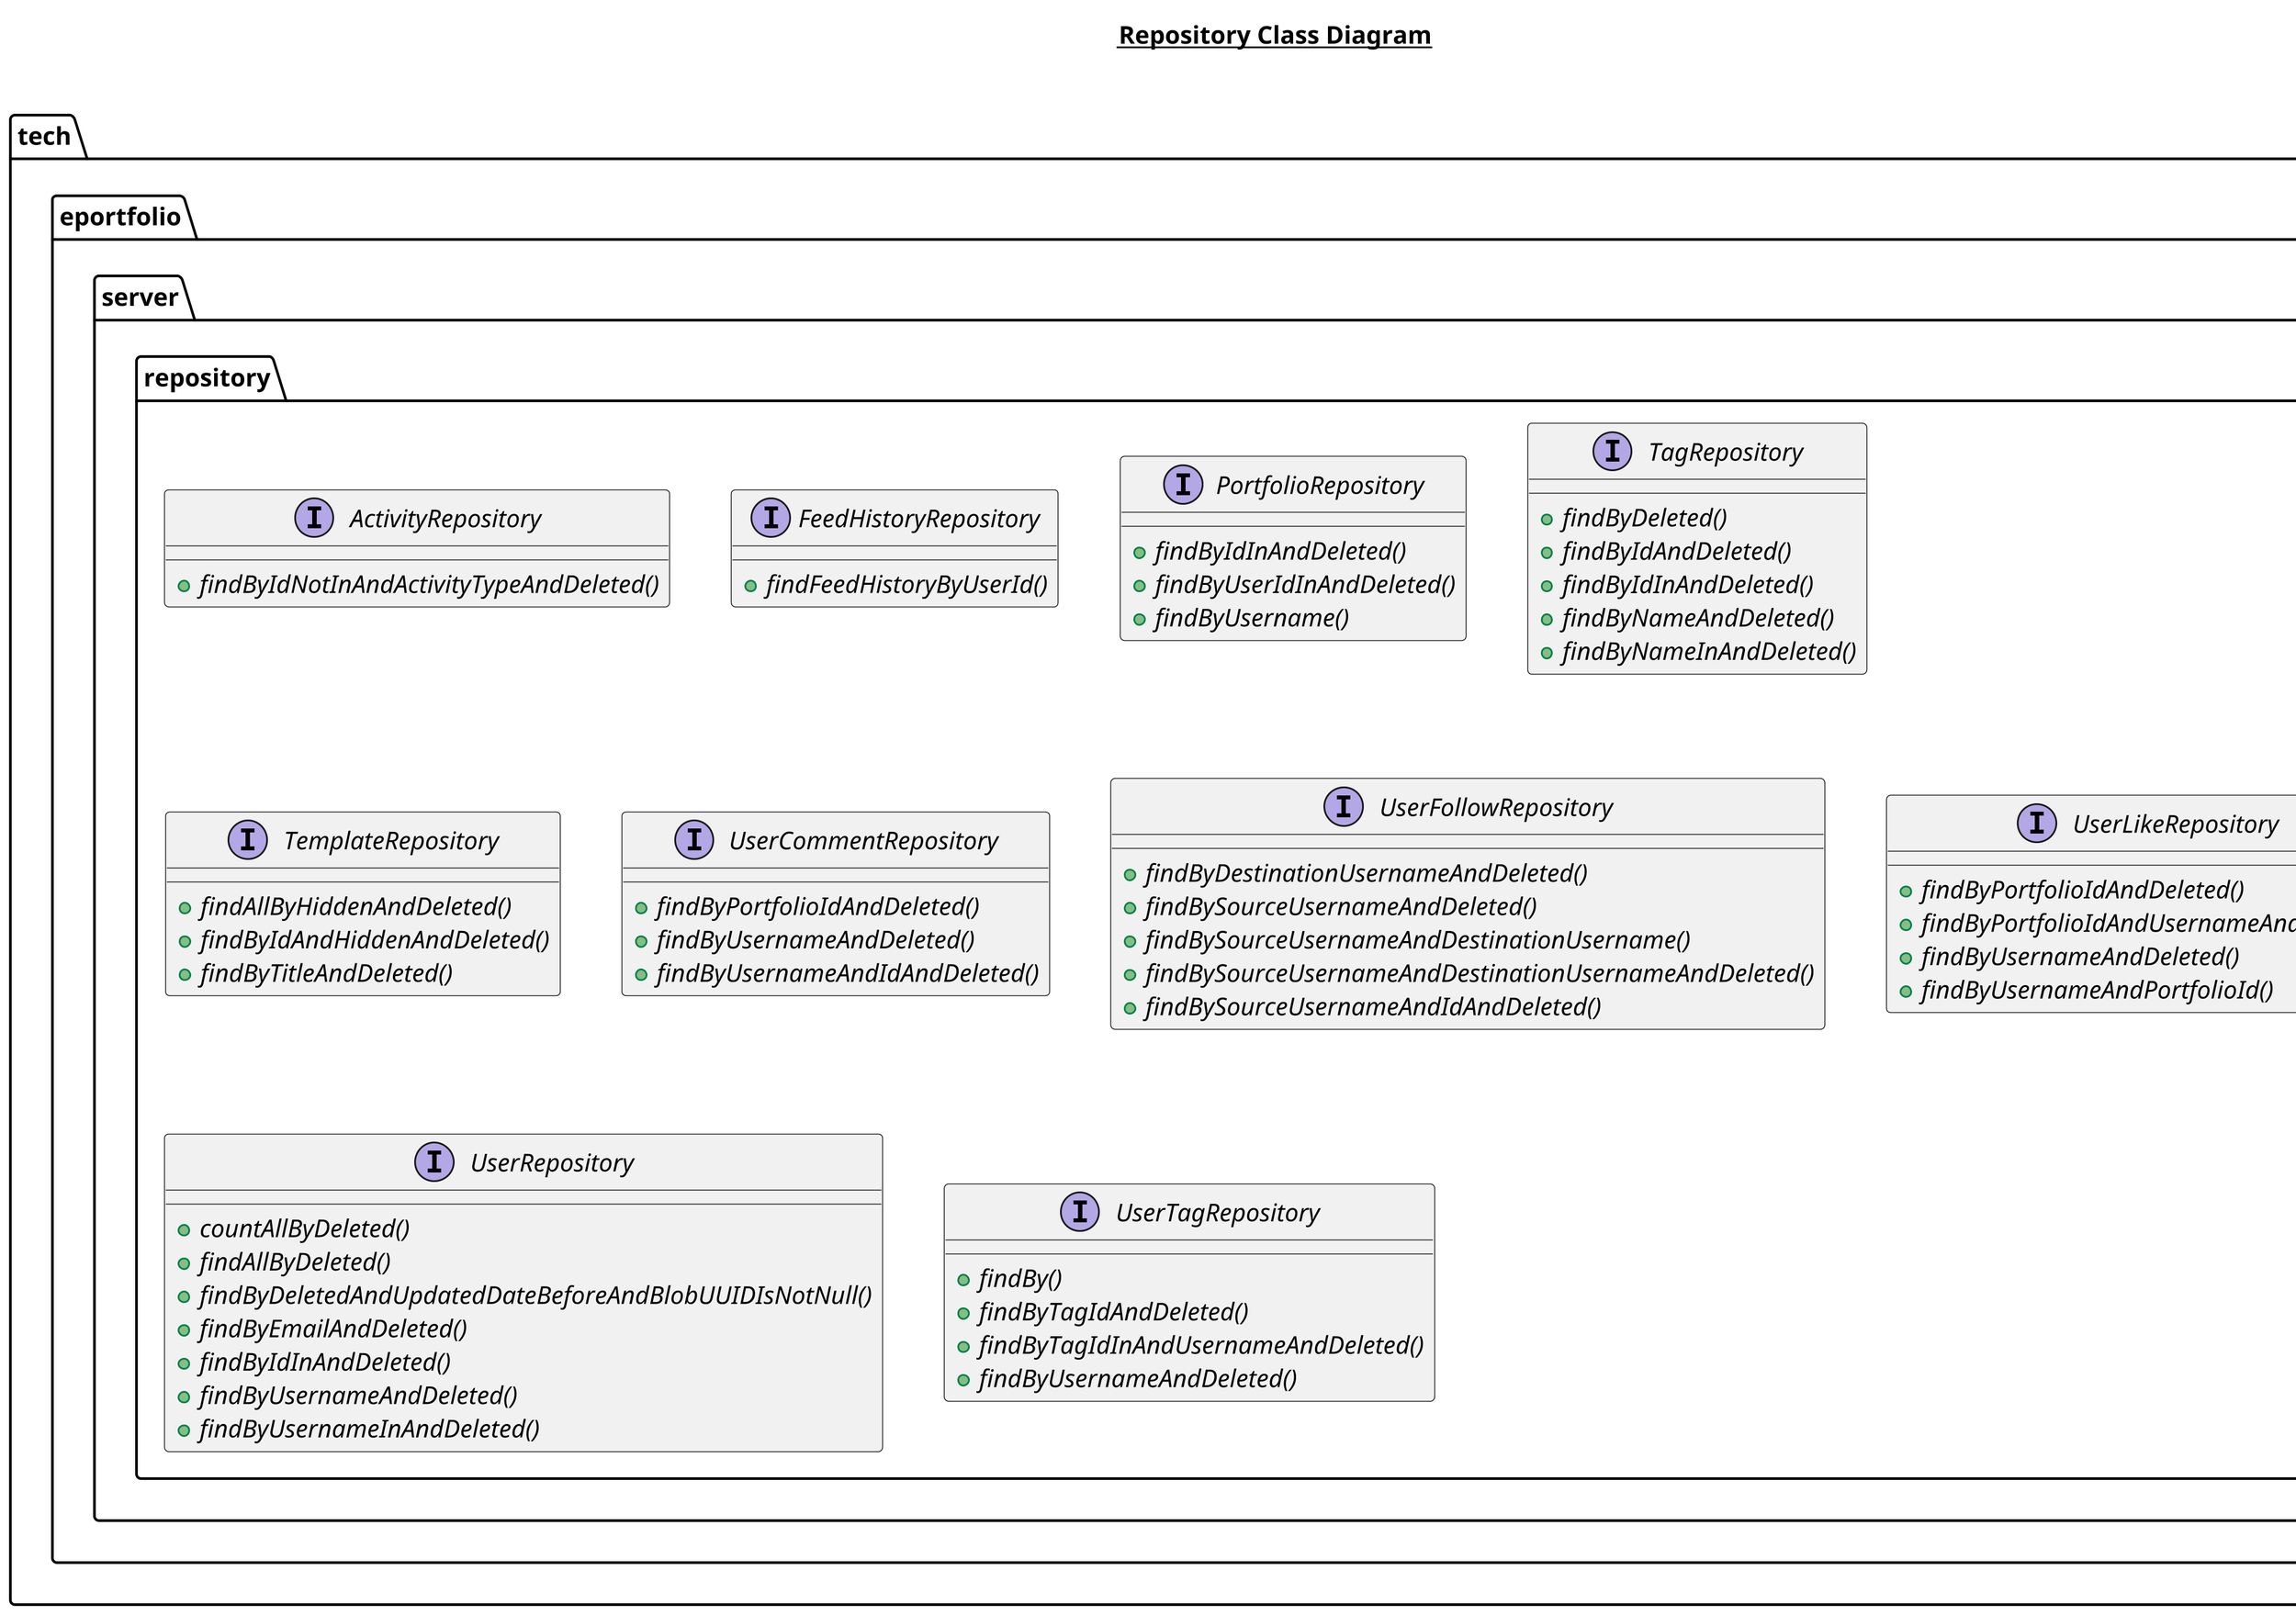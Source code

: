 @startuml
skinparam dpi 300

title __Repository Class Diagram__\n

      interface tech.eportfolio.server.repository.ActivityRepository {
          {abstract} + findByIdNotInAndActivityTypeAndDeleted()
      }

      interface tech.eportfolio.server.repository.FeedHistoryRepository {
          {abstract} + findFeedHistoryByUserId()
      }

      interface tech.eportfolio.server.repository.PortfolioRepository {
          {abstract} + findByIdInAndDeleted()
          {abstract} + findByUserIdInAndDeleted()
          {abstract} + findByUsername()
      }

      interface tech.eportfolio.server.repository.TagRepository {
          {abstract} + findByDeleted()
          {abstract} + findByIdAndDeleted()
          {abstract} + findByIdInAndDeleted()
          {abstract} + findByNameAndDeleted()
          {abstract} + findByNameInAndDeleted()
      }

      interface tech.eportfolio.server.repository.TemplateRepository {
          {abstract} + findAllByHiddenAndDeleted()
          {abstract} + findByIdAndHiddenAndDeleted()
          {abstract} + findByTitleAndDeleted()
      }
      interface tech.eportfolio.server.repository.UserCommentRepository {
          {abstract} + findByPortfolioIdAndDeleted()
          {abstract} + findByUsernameAndDeleted()
          {abstract} + findByUsernameAndIdAndDeleted()
      }

      interface tech.eportfolio.server.repository.UserFollowRepository {
          {abstract} + findByDestinationUsernameAndDeleted()
          {abstract} + findBySourceUsernameAndDeleted()
          {abstract} + findBySourceUsernameAndDestinationUsername()
          {abstract} + findBySourceUsernameAndDestinationUsernameAndDeleted()
          {abstract} + findBySourceUsernameAndIdAndDeleted()
      }

      interface tech.eportfolio.server.repository.UserLikeRepository {
          {abstract} + findByPortfolioIdAndDeleted()
          {abstract} + findByPortfolioIdAndUsernameAndDeleted()
          {abstract} + findByUsernameAndDeleted()
          {abstract} + findByUsernameAndPortfolioId()
      }

      interface tech.eportfolio.server.repository.UserRepository {
          {abstract} + countAllByDeleted()
          {abstract} + findAllByDeleted()
          {abstract} + findByDeletedAndUpdatedDateBeforeAndBlobUUIDIsNotNull()
          {abstract} + findByEmailAndDeleted()
          {abstract} + findByIdInAndDeleted()
          {abstract} + findByUsernameAndDeleted()
          {abstract} + findByUsernameInAndDeleted()
      }

      interface tech.eportfolio.server.repository.UserTagRepository {
          {abstract} + findBy()
          {abstract} + findByTagIdAndDeleted()
          {abstract} + findByTagIdInAndUsernameAndDeleted()
          {abstract} + findByUsernameAndDeleted()
      }


@enduml
